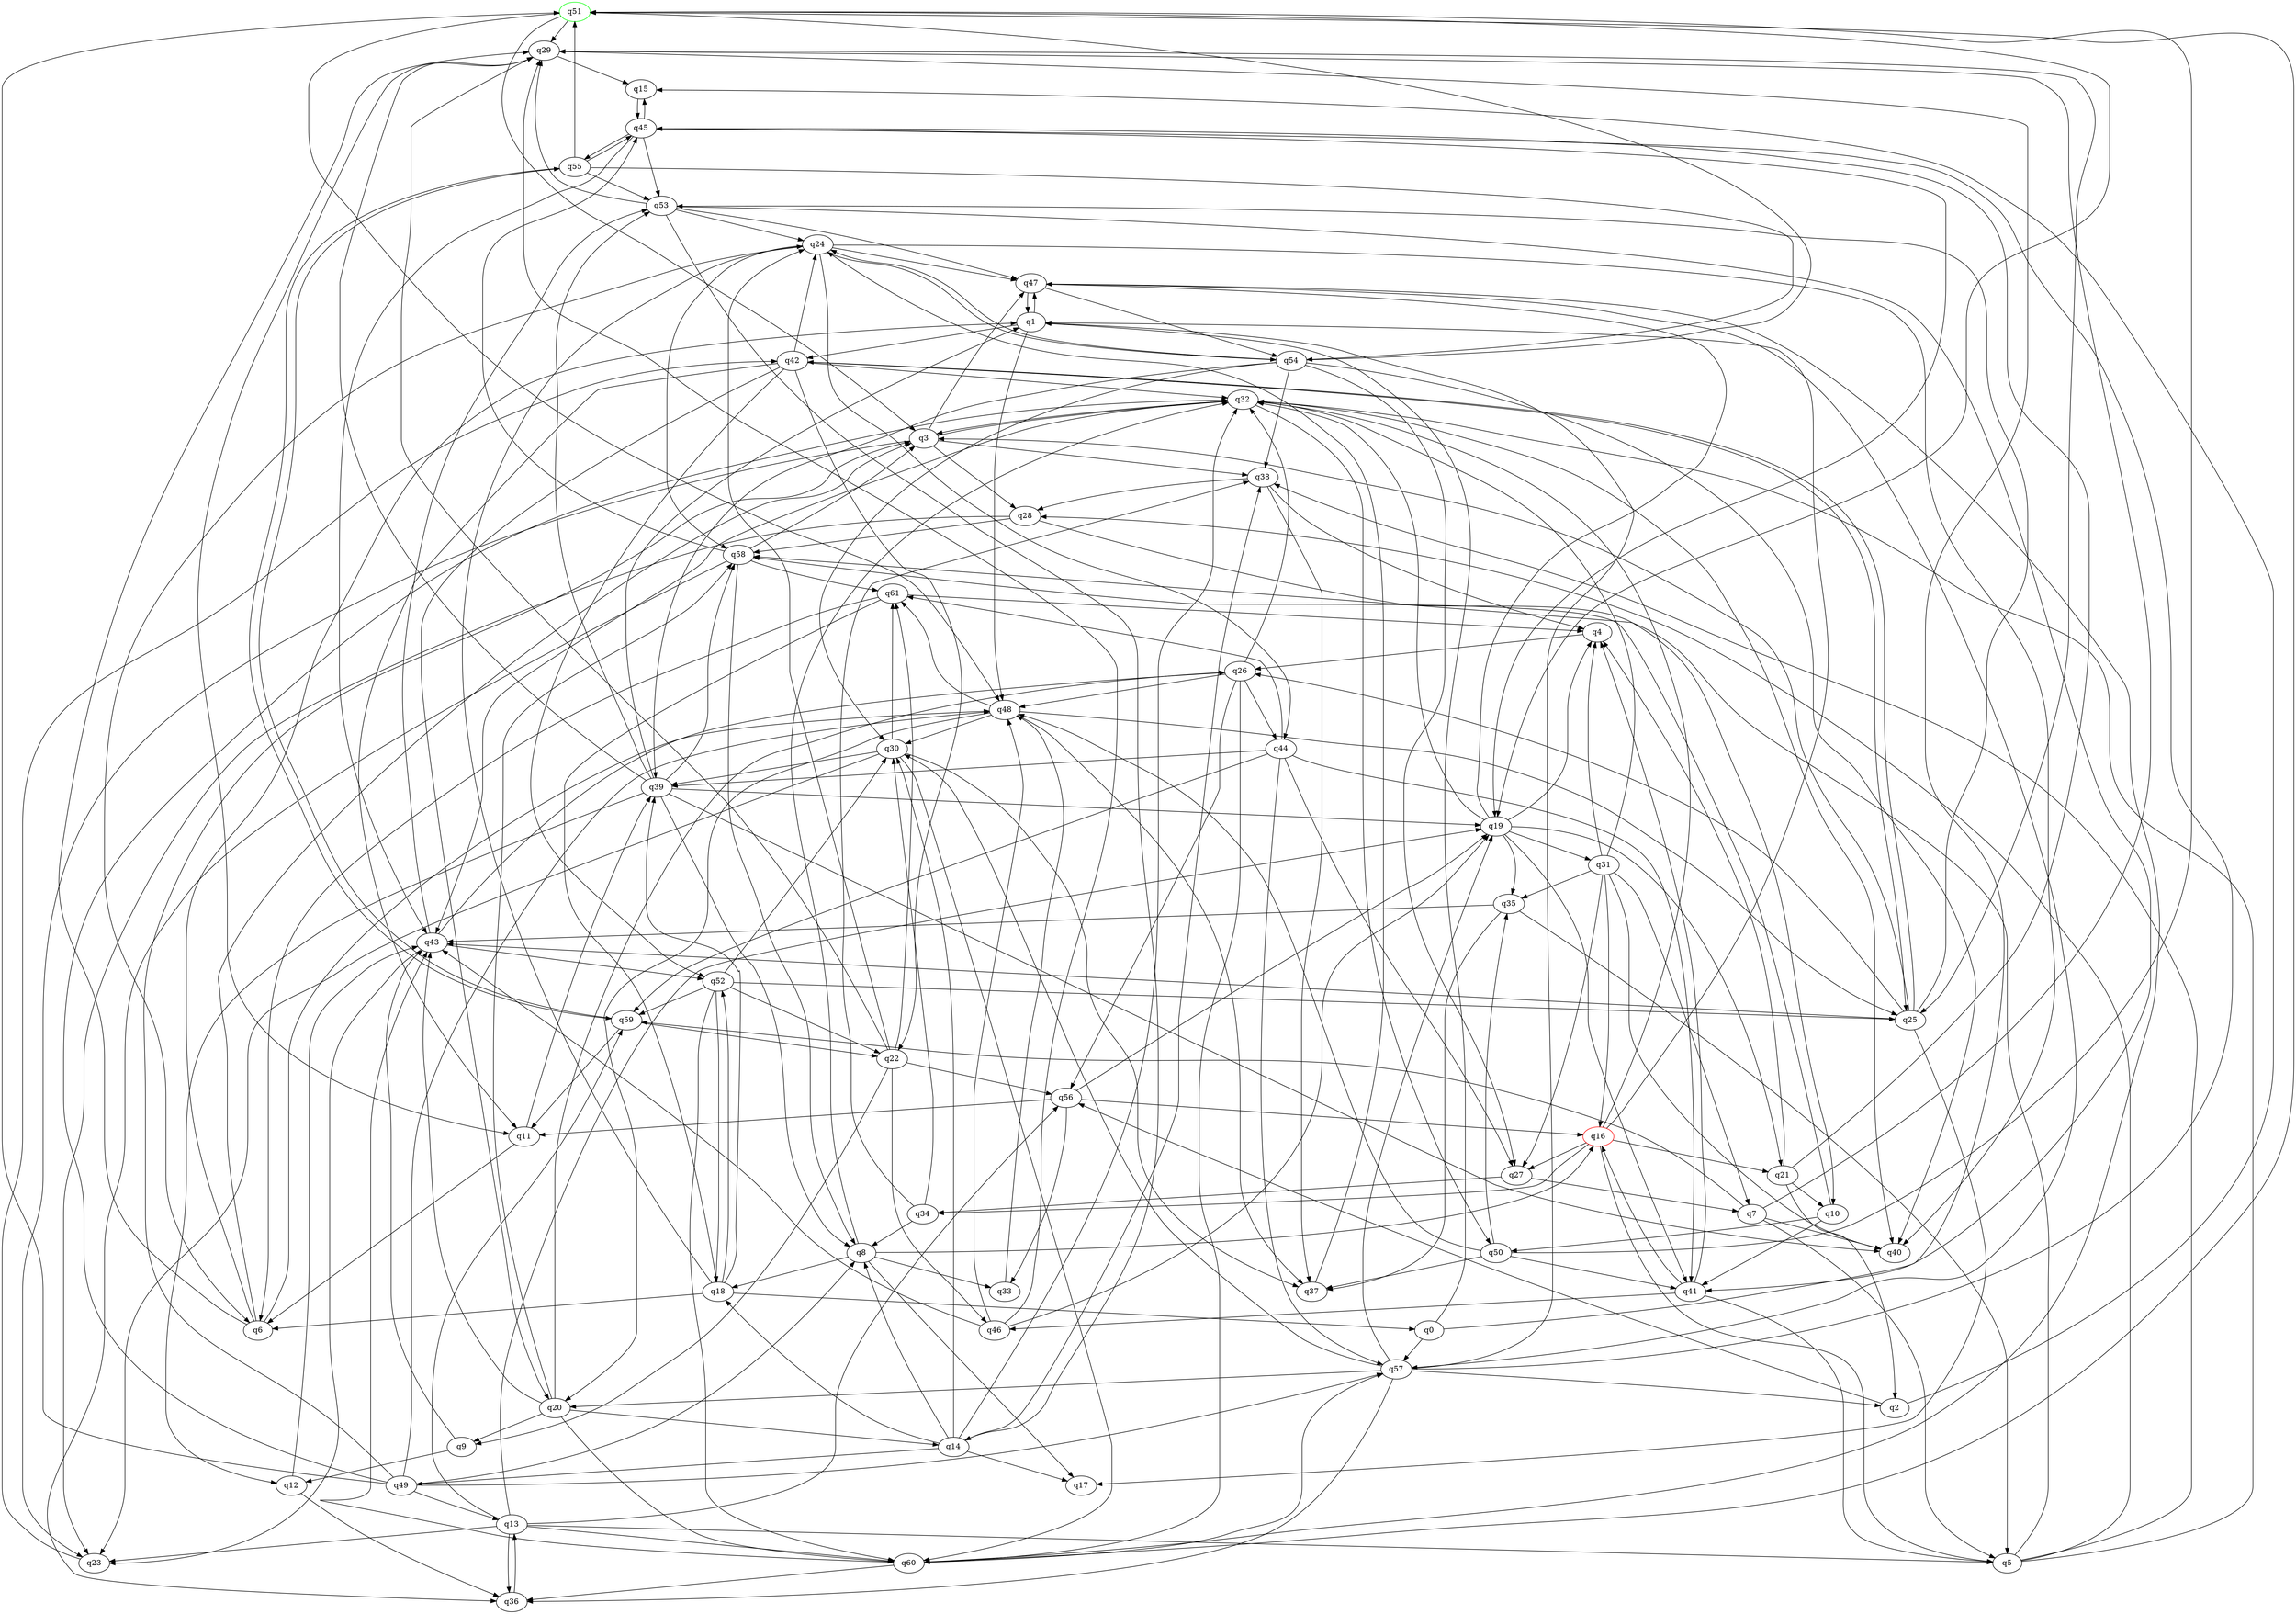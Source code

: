 digraph A{
q51 [initial=1,color=green];
q16 [final=1,color=red];
q0 -> q1;
q0 -> q29;
q0 -> q57;
q1 -> q42;
q1 -> q47;
q1 -> q48;
q2 -> q15;
q2 -> q56;
q3 -> q23;
q3 -> q28;
q3 -> q32;
q3 -> q38;
q3 -> q47;
q4 -> q26;
q5 -> q28;
q5 -> q32;
q5 -> q38;
q5 -> q58;
q6 -> q1;
q6 -> q3;
q6 -> q29;
q6 -> q48;
q7 -> q5;
q7 -> q29;
q7 -> q40;
q7 -> q59;
q8 -> q16;
q8 -> q17;
q8 -> q18;
q8 -> q32;
q8 -> q33;
q9 -> q12;
q9 -> q43;
q10 -> q41;
q10 -> q50;
q10 -> q58;
q11 -> q6;
q11 -> q39;
q12 -> q36;
q12 -> q43;
q13 -> q5;
q13 -> q19;
q13 -> q23;
q13 -> q36;
q13 -> q56;
q13 -> q59;
q13 -> q60;
q14 -> q8;
q14 -> q17;
q14 -> q18;
q14 -> q30;
q14 -> q32;
q14 -> q38;
q14 -> q49;
q15 -> q45;
q16 -> q1;
q16 -> q5;
q16 -> q21;
q16 -> q27;
q16 -> q32;
q16 -> q34;
q18 -> q0;
q18 -> q6;
q18 -> q24;
q18 -> q39;
q18 -> q52;
q19 -> q4;
q19 -> q21;
q19 -> q31;
q19 -> q32;
q19 -> q35;
q19 -> q41;
q19 -> q47;
q20 -> q9;
q20 -> q14;
q20 -> q26;
q20 -> q43;
q20 -> q58;
q20 -> q60;
q21 -> q2;
q21 -> q4;
q21 -> q10;
q21 -> q45;
q22 -> q9;
q22 -> q24;
q22 -> q29;
q22 -> q46;
q22 -> q56;
q22 -> q61;
q23 -> q42;
q24 -> q6;
q24 -> q40;
q24 -> q44;
q24 -> q47;
q24 -> q54;
q24 -> q58;
q25 -> q3;
q25 -> q17;
q25 -> q26;
q25 -> q42;
q25 -> q43;
q25 -> q53;
q26 -> q32;
q26 -> q44;
q26 -> q48;
q26 -> q56;
q26 -> q60;
q27 -> q7;
q27 -> q34;
q28 -> q10;
q28 -> q23;
q28 -> q58;
q29 -> q11;
q29 -> q15;
q29 -> q25;
q30 -> q23;
q30 -> q37;
q30 -> q39;
q30 -> q60;
q30 -> q61;
q31 -> q4;
q31 -> q7;
q31 -> q16;
q31 -> q27;
q31 -> q32;
q31 -> q35;
q31 -> q40;
q32 -> q3;
q32 -> q40;
q32 -> q43;
q32 -> q50;
q33 -> q48;
q34 -> q8;
q34 -> q30;
q34 -> q38;
q35 -> q5;
q35 -> q37;
q35 -> q43;
q36 -> q13;
q37 -> q24;
q38 -> q4;
q38 -> q28;
q38 -> q37;
q39 -> q1;
q39 -> q8;
q39 -> q12;
q39 -> q19;
q39 -> q29;
q39 -> q40;
q39 -> q53;
q39 -> q58;
q41 -> q4;
q41 -> q5;
q41 -> q16;
q41 -> q46;
q42 -> q11;
q42 -> q20;
q42 -> q22;
q42 -> q24;
q42 -> q25;
q42 -> q32;
q42 -> q52;
q43 -> q23;
q43 -> q26;
q43 -> q52;
q43 -> q53;
q44 -> q27;
q44 -> q39;
q44 -> q41;
q44 -> q57;
q44 -> q59;
q44 -> q61;
q45 -> q15;
q45 -> q19;
q45 -> q43;
q45 -> q53;
q45 -> q55;
q46 -> q19;
q46 -> q29;
q46 -> q43;
q46 -> q48;
q47 -> q1;
q47 -> q54;
q47 -> q57;
q48 -> q20;
q48 -> q25;
q48 -> q30;
q48 -> q37;
q48 -> q61;
q49 -> q3;
q49 -> q8;
q49 -> q13;
q49 -> q32;
q49 -> q48;
q49 -> q51;
q49 -> q57;
q50 -> q35;
q50 -> q37;
q50 -> q41;
q50 -> q48;
q50 -> q51;
q51 -> q3;
q51 -> q19;
q51 -> q29;
q51 -> q48;
q52 -> q18;
q52 -> q22;
q52 -> q25;
q52 -> q30;
q52 -> q59;
q52 -> q60;
q53 -> q14;
q53 -> q24;
q53 -> q29;
q53 -> q41;
q53 -> q47;
q54 -> q24;
q54 -> q27;
q54 -> q30;
q54 -> q38;
q54 -> q39;
q54 -> q40;
q54 -> q51;
q55 -> q45;
q55 -> q51;
q55 -> q53;
q55 -> q54;
q55 -> q59;
q56 -> q11;
q56 -> q16;
q56 -> q19;
q56 -> q33;
q57 -> q1;
q57 -> q2;
q57 -> q19;
q57 -> q20;
q57 -> q30;
q57 -> q36;
q57 -> q45;
q58 -> q3;
q58 -> q8;
q58 -> q36;
q58 -> q45;
q58 -> q61;
q59 -> q11;
q59 -> q22;
q59 -> q55;
q60 -> q36;
q60 -> q43;
q60 -> q47;
q60 -> q51;
q60 -> q57;
q61 -> q4;
q61 -> q6;
q61 -> q18;
}